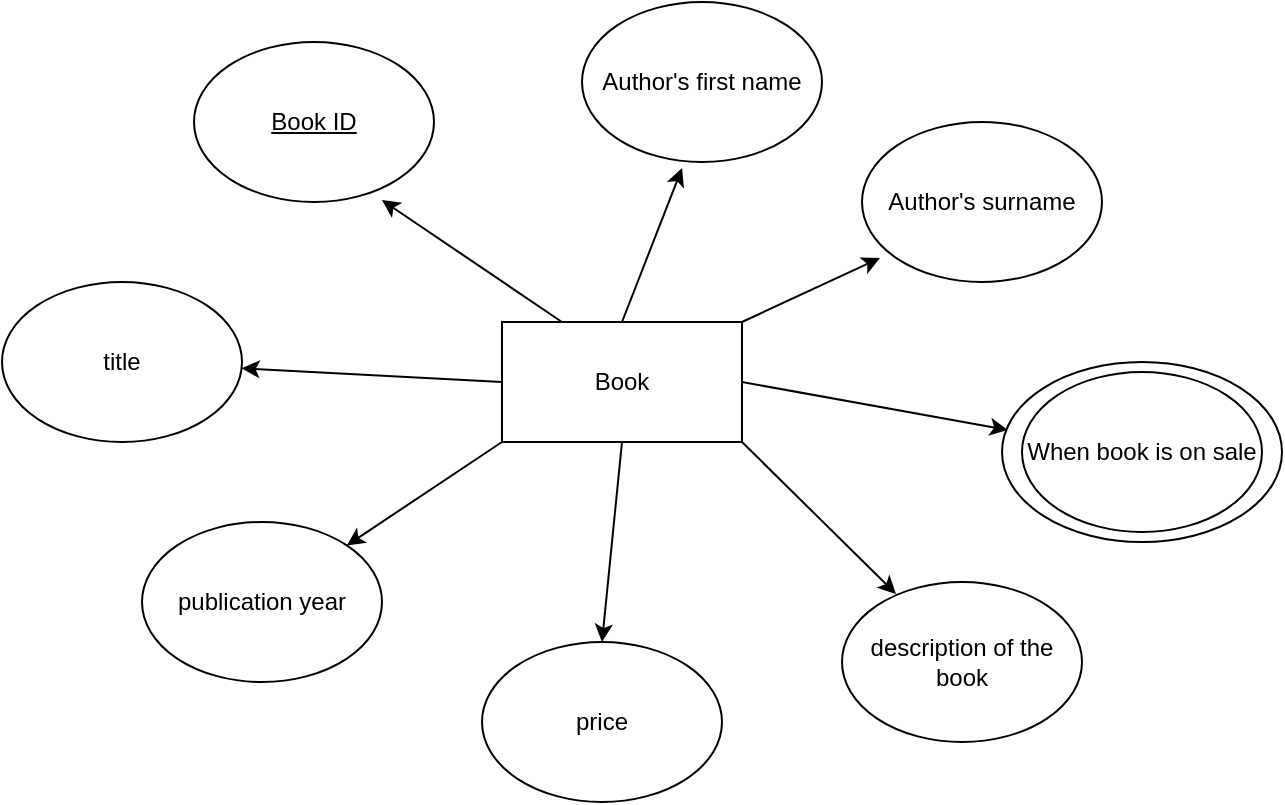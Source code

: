 <mxfile version="16.4.3" type="github">
  <diagram id="KD1eyQNDY4JHJ3Qhar2S" name="Page-1">
    <mxGraphModel dx="1102" dy="614" grid="1" gridSize="10" guides="1" tooltips="1" connect="1" arrows="1" fold="1" page="1" pageScale="1" pageWidth="827" pageHeight="1169" math="0" shadow="0">
      <root>
        <mxCell id="0" />
        <mxCell id="1" parent="0" />
        <mxCell id="qFFawV79IBjwhiMdcbTs-1" style="rounded=0;orthogonalLoop=1;jettySize=auto;html=1;exitX=0.25;exitY=0;exitDx=0;exitDy=0;entryX=0.783;entryY=0.988;entryDx=0;entryDy=0;entryPerimeter=0;" edge="1" parent="1" source="qFFawV79IBjwhiMdcbTs-9" target="qFFawV79IBjwhiMdcbTs-10">
          <mxGeometry relative="1" as="geometry" />
        </mxCell>
        <mxCell id="qFFawV79IBjwhiMdcbTs-2" style="edgeStyle=none;rounded=0;orthogonalLoop=1;jettySize=auto;html=1;exitX=0.5;exitY=0;exitDx=0;exitDy=0;entryX=0.417;entryY=1.038;entryDx=0;entryDy=0;entryPerimeter=0;" edge="1" parent="1" source="qFFawV79IBjwhiMdcbTs-9" target="qFFawV79IBjwhiMdcbTs-11">
          <mxGeometry relative="1" as="geometry" />
        </mxCell>
        <mxCell id="qFFawV79IBjwhiMdcbTs-3" style="edgeStyle=none;rounded=0;orthogonalLoop=1;jettySize=auto;html=1;exitX=1;exitY=0;exitDx=0;exitDy=0;entryX=0.075;entryY=0.85;entryDx=0;entryDy=0;entryPerimeter=0;" edge="1" parent="1" source="qFFawV79IBjwhiMdcbTs-9" target="qFFawV79IBjwhiMdcbTs-12">
          <mxGeometry relative="1" as="geometry" />
        </mxCell>
        <mxCell id="qFFawV79IBjwhiMdcbTs-4" style="edgeStyle=none;rounded=0;orthogonalLoop=1;jettySize=auto;html=1;exitX=1;exitY=0.5;exitDx=0;exitDy=0;entryX=0.021;entryY=0.378;entryDx=0;entryDy=0;entryPerimeter=0;" edge="1" parent="1" source="qFFawV79IBjwhiMdcbTs-9" target="qFFawV79IBjwhiMdcbTs-16">
          <mxGeometry relative="1" as="geometry" />
        </mxCell>
        <mxCell id="qFFawV79IBjwhiMdcbTs-5" style="edgeStyle=none;rounded=0;orthogonalLoop=1;jettySize=auto;html=1;exitX=1;exitY=1;exitDx=0;exitDy=0;entryX=0.225;entryY=0.075;entryDx=0;entryDy=0;entryPerimeter=0;" edge="1" parent="1" source="qFFawV79IBjwhiMdcbTs-9" target="qFFawV79IBjwhiMdcbTs-15">
          <mxGeometry relative="1" as="geometry" />
        </mxCell>
        <mxCell id="qFFawV79IBjwhiMdcbTs-6" style="edgeStyle=none;rounded=0;orthogonalLoop=1;jettySize=auto;html=1;exitX=0.5;exitY=1;exitDx=0;exitDy=0;entryX=0.5;entryY=0;entryDx=0;entryDy=0;" edge="1" parent="1" source="qFFawV79IBjwhiMdcbTs-9" target="qFFawV79IBjwhiMdcbTs-14">
          <mxGeometry relative="1" as="geometry" />
        </mxCell>
        <mxCell id="qFFawV79IBjwhiMdcbTs-7" style="edgeStyle=none;rounded=0;orthogonalLoop=1;jettySize=auto;html=1;exitX=0;exitY=1;exitDx=0;exitDy=0;" edge="1" parent="1" source="qFFawV79IBjwhiMdcbTs-9" target="qFFawV79IBjwhiMdcbTs-18">
          <mxGeometry relative="1" as="geometry" />
        </mxCell>
        <mxCell id="qFFawV79IBjwhiMdcbTs-8" style="edgeStyle=none;rounded=0;orthogonalLoop=1;jettySize=auto;html=1;exitX=0;exitY=0.5;exitDx=0;exitDy=0;" edge="1" parent="1" source="qFFawV79IBjwhiMdcbTs-9" target="qFFawV79IBjwhiMdcbTs-13">
          <mxGeometry relative="1" as="geometry" />
        </mxCell>
        <mxCell id="qFFawV79IBjwhiMdcbTs-9" value="Book" style="rounded=0;whiteSpace=wrap;html=1;" vertex="1" parent="1">
          <mxGeometry x="344" y="200" width="120" height="60" as="geometry" />
        </mxCell>
        <mxCell id="qFFawV79IBjwhiMdcbTs-10" value="&lt;u&gt;Book ID&lt;/u&gt;" style="ellipse;whiteSpace=wrap;html=1;" vertex="1" parent="1">
          <mxGeometry x="190" y="60" width="120" height="80" as="geometry" />
        </mxCell>
        <mxCell id="qFFawV79IBjwhiMdcbTs-11" value="Author&#39;s first name" style="ellipse;whiteSpace=wrap;html=1;" vertex="1" parent="1">
          <mxGeometry x="384" y="40" width="120" height="80" as="geometry" />
        </mxCell>
        <mxCell id="qFFawV79IBjwhiMdcbTs-12" value="Author&#39;s surname" style="ellipse;whiteSpace=wrap;html=1;" vertex="1" parent="1">
          <mxGeometry x="524" y="100" width="120" height="80" as="geometry" />
        </mxCell>
        <mxCell id="qFFawV79IBjwhiMdcbTs-13" value="title" style="ellipse;whiteSpace=wrap;html=1;" vertex="1" parent="1">
          <mxGeometry x="94" y="180" width="120" height="80" as="geometry" />
        </mxCell>
        <mxCell id="qFFawV79IBjwhiMdcbTs-14" value="price" style="ellipse;whiteSpace=wrap;html=1;" vertex="1" parent="1">
          <mxGeometry x="334" y="360" width="120" height="80" as="geometry" />
        </mxCell>
        <mxCell id="qFFawV79IBjwhiMdcbTs-15" value="description of the book" style="ellipse;whiteSpace=wrap;html=1;" vertex="1" parent="1">
          <mxGeometry x="514" y="330" width="120" height="80" as="geometry" />
        </mxCell>
        <mxCell id="qFFawV79IBjwhiMdcbTs-16" value="" style="ellipse;whiteSpace=wrap;html=1;" vertex="1" parent="1">
          <mxGeometry x="594" y="220" width="140" height="90" as="geometry" />
        </mxCell>
        <mxCell id="qFFawV79IBjwhiMdcbTs-17" value="When book is on sale" style="ellipse;whiteSpace=wrap;html=1;" vertex="1" parent="1">
          <mxGeometry x="604" y="225" width="120" height="80" as="geometry" />
        </mxCell>
        <mxCell id="qFFawV79IBjwhiMdcbTs-18" value="publication year" style="ellipse;whiteSpace=wrap;html=1;" vertex="1" parent="1">
          <mxGeometry x="164" y="300" width="120" height="80" as="geometry" />
        </mxCell>
      </root>
    </mxGraphModel>
  </diagram>
</mxfile>
